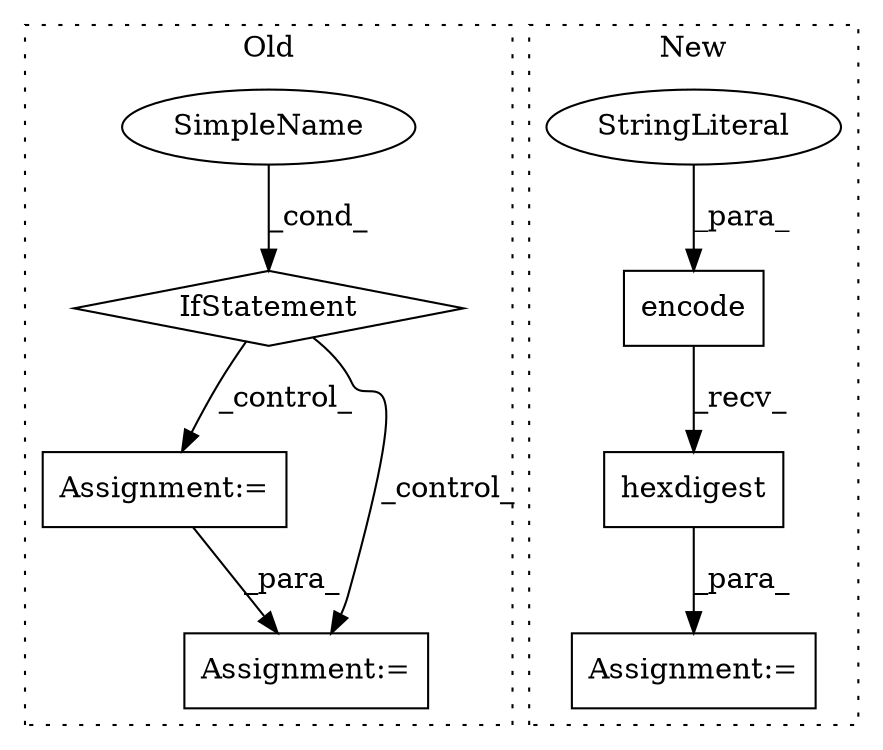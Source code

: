 digraph G {
subgraph cluster0 {
1 [label="IfStatement" a="25" s="4543,4592" l="18,2" shape="diamond"];
4 [label="Assignment:=" a="7" s="4640" l="1" shape="box"];
5 [label="SimpleName" a="42" s="" l="" shape="ellipse"];
7 [label="Assignment:=" a="7" s="4700" l="2" shape="box"];
label = "Old";
style="dotted";
}
subgraph cluster1 {
2 [label="encode" a="32" s="6524,6538" l="7,1" shape="box"];
3 [label="StringLiteral" a="45" s="6531" l="7" shape="ellipse"];
6 [label="Assignment:=" a="7" s="6491" l="1" shape="box"];
8 [label="hexdigest" a="32" s="6572" l="11" shape="box"];
label = "New";
style="dotted";
}
1 -> 7 [label="_control_"];
1 -> 4 [label="_control_"];
2 -> 8 [label="_recv_"];
3 -> 2 [label="_para_"];
4 -> 7 [label="_para_"];
5 -> 1 [label="_cond_"];
8 -> 6 [label="_para_"];
}